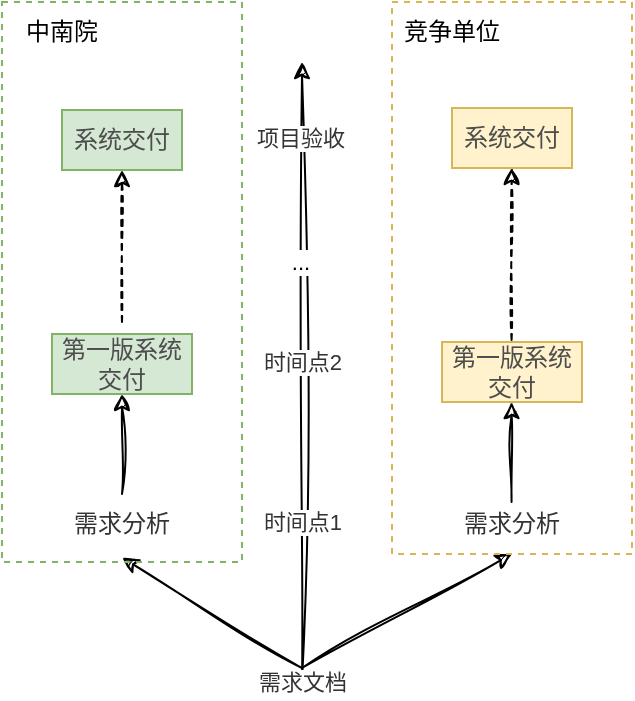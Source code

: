 <mxfile version="24.0.2" type="github">
  <diagram name="第 1 页" id="cHEvMuXp1ahBySsxnO7c">
    <mxGraphModel dx="1259" dy="702" grid="1" gridSize="10" guides="1" tooltips="1" connect="1" arrows="1" fold="1" page="1" pageScale="1" pageWidth="827" pageHeight="1169" math="0" shadow="0">
      <root>
        <mxCell id="0" />
        <mxCell id="1" parent="0" />
        <mxCell id="Ing6VwwBwrMwVO2bGWnr-1" value="" style="endArrow=classic;html=1;rounded=0;sketch=1;curveFitting=1;jiggle=2;" parent="1" edge="1">
          <mxGeometry width="50" height="50" relative="1" as="geometry">
            <mxPoint x="420" y="480" as="sourcePoint" />
            <mxPoint x="420" y="170" as="targetPoint" />
          </mxGeometry>
        </mxCell>
        <mxCell id="Ing6VwwBwrMwVO2bGWnr-2" value="时间点1" style="edgeLabel;html=1;align=center;verticalAlign=middle;resizable=0;points=[];fontColor=#333333;" parent="Ing6VwwBwrMwVO2bGWnr-1" vertex="1" connectable="0">
          <mxGeometry x="0.027" y="-4" relative="1" as="geometry">
            <mxPoint x="-4" y="79" as="offset" />
          </mxGeometry>
        </mxCell>
        <mxCell id="Ing6VwwBwrMwVO2bGWnr-3" value="需求文档" style="edgeLabel;html=1;align=center;verticalAlign=middle;resizable=0;points=[];fontColor=#333333;" parent="Ing6VwwBwrMwVO2bGWnr-1" vertex="1" connectable="0">
          <mxGeometry x="-0.89" relative="1" as="geometry">
            <mxPoint y="17" as="offset" />
          </mxGeometry>
        </mxCell>
        <mxCell id="Ing6VwwBwrMwVO2bGWnr-4" value="时间点2" style="edgeLabel;html=1;align=center;verticalAlign=middle;resizable=0;points=[];fontColor=#333333;" parent="Ing6VwwBwrMwVO2bGWnr-1" vertex="1" connectable="0">
          <mxGeometry x="0.462" y="2" relative="1" as="geometry">
            <mxPoint x="2" y="66" as="offset" />
          </mxGeometry>
        </mxCell>
        <mxCell id="Ing6VwwBwrMwVO2bGWnr-5" value="..." style="edgeLabel;html=1;align=center;verticalAlign=middle;resizable=0;points=[];" parent="Ing6VwwBwrMwVO2bGWnr-1" vertex="1" connectable="0">
          <mxGeometry x="0.355" y="1" relative="1" as="geometry">
            <mxPoint as="offset" />
          </mxGeometry>
        </mxCell>
        <mxCell id="Ing6VwwBwrMwVO2bGWnr-6" value="项目验收" style="edgeLabel;html=1;align=center;verticalAlign=middle;resizable=0;points=[];fontColor=#333333;" parent="Ing6VwwBwrMwVO2bGWnr-1" vertex="1" connectable="0">
          <mxGeometry x="0.756" y="1" relative="1" as="geometry">
            <mxPoint as="offset" />
          </mxGeometry>
        </mxCell>
        <mxCell id="Ing6VwwBwrMwVO2bGWnr-7" value="需求分析" style="text;html=1;align=center;verticalAlign=middle;whiteSpace=wrap;rounded=0;fontColor=#333333;" parent="1" vertex="1">
          <mxGeometry x="300" y="386" width="60" height="30" as="geometry" />
        </mxCell>
        <mxCell id="Ing6VwwBwrMwVO2bGWnr-8" value="需求分析" style="text;html=1;align=center;verticalAlign=middle;whiteSpace=wrap;rounded=0;fontColor=#333333;" parent="1" vertex="1">
          <mxGeometry x="495" y="386" width="60" height="30" as="geometry" />
        </mxCell>
        <mxCell id="Ing6VwwBwrMwVO2bGWnr-9" value="第一版系统交付" style="text;html=1;align=center;verticalAlign=middle;whiteSpace=wrap;rounded=0;fillColor=#d5e8d4;strokeColor=#82b366;fontColor=#4D4D4D;" parent="1" vertex="1">
          <mxGeometry x="295" y="306" width="70" height="30" as="geometry" />
        </mxCell>
        <mxCell id="Ing6VwwBwrMwVO2bGWnr-10" value="第一版系统交付" style="text;html=1;align=center;verticalAlign=middle;whiteSpace=wrap;rounded=0;fillColor=#fff2cc;strokeColor=#d6b656;fontColor=#4D4D4D;" parent="1" vertex="1">
          <mxGeometry x="490" y="310" width="70" height="30" as="geometry" />
        </mxCell>
        <mxCell id="Ing6VwwBwrMwVO2bGWnr-11" value="" style="endArrow=classic;html=1;rounded=0;entryX=0.5;entryY=1;entryDx=0;entryDy=0;sketch=1;curveFitting=1;jiggle=2;" parent="1" target="Ing6VwwBwrMwVO2bGWnr-8" edge="1">
          <mxGeometry width="50" height="50" relative="1" as="geometry">
            <mxPoint x="420" y="473" as="sourcePoint" />
            <mxPoint x="500" y="423" as="targetPoint" />
          </mxGeometry>
        </mxCell>
        <mxCell id="Ing6VwwBwrMwVO2bGWnr-12" value="" style="endArrow=classic;html=1;rounded=0;entryX=0.502;entryY=1.061;entryDx=0;entryDy=0;entryPerimeter=0;sketch=1;curveFitting=1;jiggle=2;" parent="1" target="Ing6VwwBwrMwVO2bGWnr-7" edge="1">
          <mxGeometry width="50" height="50" relative="1" as="geometry">
            <mxPoint x="420" y="473" as="sourcePoint" />
            <mxPoint x="330.0" y="419" as="targetPoint" />
          </mxGeometry>
        </mxCell>
        <mxCell id="Ing6VwwBwrMwVO2bGWnr-13" value="" style="endArrow=classic;html=1;rounded=0;exitX=0.5;exitY=0;exitDx=0;exitDy=0;entryX=0.5;entryY=1;entryDx=0;entryDy=0;sketch=1;curveFitting=1;jiggle=2;" parent="1" source="Ing6VwwBwrMwVO2bGWnr-7" target="Ing6VwwBwrMwVO2bGWnr-9" edge="1">
          <mxGeometry width="50" height="50" relative="1" as="geometry">
            <mxPoint x="410" y="400" as="sourcePoint" />
            <mxPoint x="460" y="350" as="targetPoint" />
          </mxGeometry>
        </mxCell>
        <mxCell id="Ing6VwwBwrMwVO2bGWnr-14" value="" style="endArrow=classic;html=1;rounded=0;exitX=0.5;exitY=0;exitDx=0;exitDy=0;entryX=0.5;entryY=1;entryDx=0;entryDy=0;sketch=1;curveFitting=1;jiggle=2;" parent="1" edge="1">
          <mxGeometry width="50" height="50" relative="1" as="geometry">
            <mxPoint x="524.78" y="390" as="sourcePoint" />
            <mxPoint x="524.78" y="340" as="targetPoint" />
          </mxGeometry>
        </mxCell>
        <mxCell id="Ing6VwwBwrMwVO2bGWnr-15" value="系统交付" style="text;html=1;align=center;verticalAlign=middle;whiteSpace=wrap;rounded=0;fillColor=#d5e8d4;strokeColor=#82b366;fontColor=#4D4D4D;" parent="1" vertex="1">
          <mxGeometry x="300" y="194" width="60" height="30" as="geometry" />
        </mxCell>
        <mxCell id="Ing6VwwBwrMwVO2bGWnr-16" value="系统交付" style="text;html=1;align=center;verticalAlign=middle;whiteSpace=wrap;rounded=0;fillColor=#fff2cc;strokeColor=#d6b656;fontColor=#4D4D4D;" parent="1" vertex="1">
          <mxGeometry x="495" y="193" width="60" height="30" as="geometry" />
        </mxCell>
        <mxCell id="Ing6VwwBwrMwVO2bGWnr-17" value="" style="endArrow=classic;html=1;rounded=0;entryX=0.5;entryY=1;entryDx=0;entryDy=0;dashed=1;sketch=1;curveFitting=1;jiggle=2;" parent="1" target="Ing6VwwBwrMwVO2bGWnr-15" edge="1">
          <mxGeometry width="50" height="50" relative="1" as="geometry">
            <mxPoint x="330" y="300" as="sourcePoint" />
            <mxPoint x="340" y="346" as="targetPoint" />
          </mxGeometry>
        </mxCell>
        <mxCell id="Ing6VwwBwrMwVO2bGWnr-18" value="" style="endArrow=classic;html=1;rounded=0;entryX=0.5;entryY=1;entryDx=0;entryDy=0;dashed=1;sketch=1;curveFitting=1;jiggle=2;" parent="1" edge="1">
          <mxGeometry width="50" height="50" relative="1" as="geometry">
            <mxPoint x="524.79" y="309" as="sourcePoint" />
            <mxPoint x="524.79" y="223" as="targetPoint" />
          </mxGeometry>
        </mxCell>
        <mxCell id="T6qe_IlcxM-7Rnlq55j7-4" value="" style="rounded=0;whiteSpace=wrap;html=1;fillColor=none;dashed=1;strokeColor=#82b366;" vertex="1" parent="1">
          <mxGeometry x="270" y="140" width="120" height="280" as="geometry" />
        </mxCell>
        <mxCell id="T6qe_IlcxM-7Rnlq55j7-6" value="" style="rounded=0;whiteSpace=wrap;html=1;fillColor=none;dashed=1;strokeColor=#d6b656;" vertex="1" parent="1">
          <mxGeometry x="465" y="140" width="120" height="276" as="geometry" />
        </mxCell>
        <mxCell id="T6qe_IlcxM-7Rnlq55j7-7" value="中南院" style="text;html=1;align=center;verticalAlign=middle;whiteSpace=wrap;rounded=0;" vertex="1" parent="1">
          <mxGeometry x="270" y="140" width="60" height="30" as="geometry" />
        </mxCell>
        <mxCell id="T6qe_IlcxM-7Rnlq55j7-8" value="竞争单位" style="text;html=1;align=center;verticalAlign=middle;whiteSpace=wrap;rounded=0;" vertex="1" parent="1">
          <mxGeometry x="465" y="140" width="60" height="30" as="geometry" />
        </mxCell>
      </root>
    </mxGraphModel>
  </diagram>
</mxfile>
